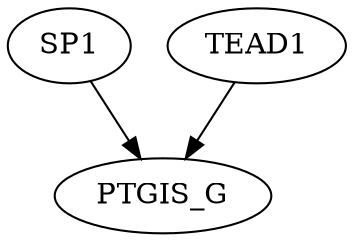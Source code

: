 digraph {

"SP1"->"PTGIS_G"	[penwidth=1.000000, color=black]
"TEAD1"->"PTGIS_G"	[penwidth=1.000000, color=black]


}